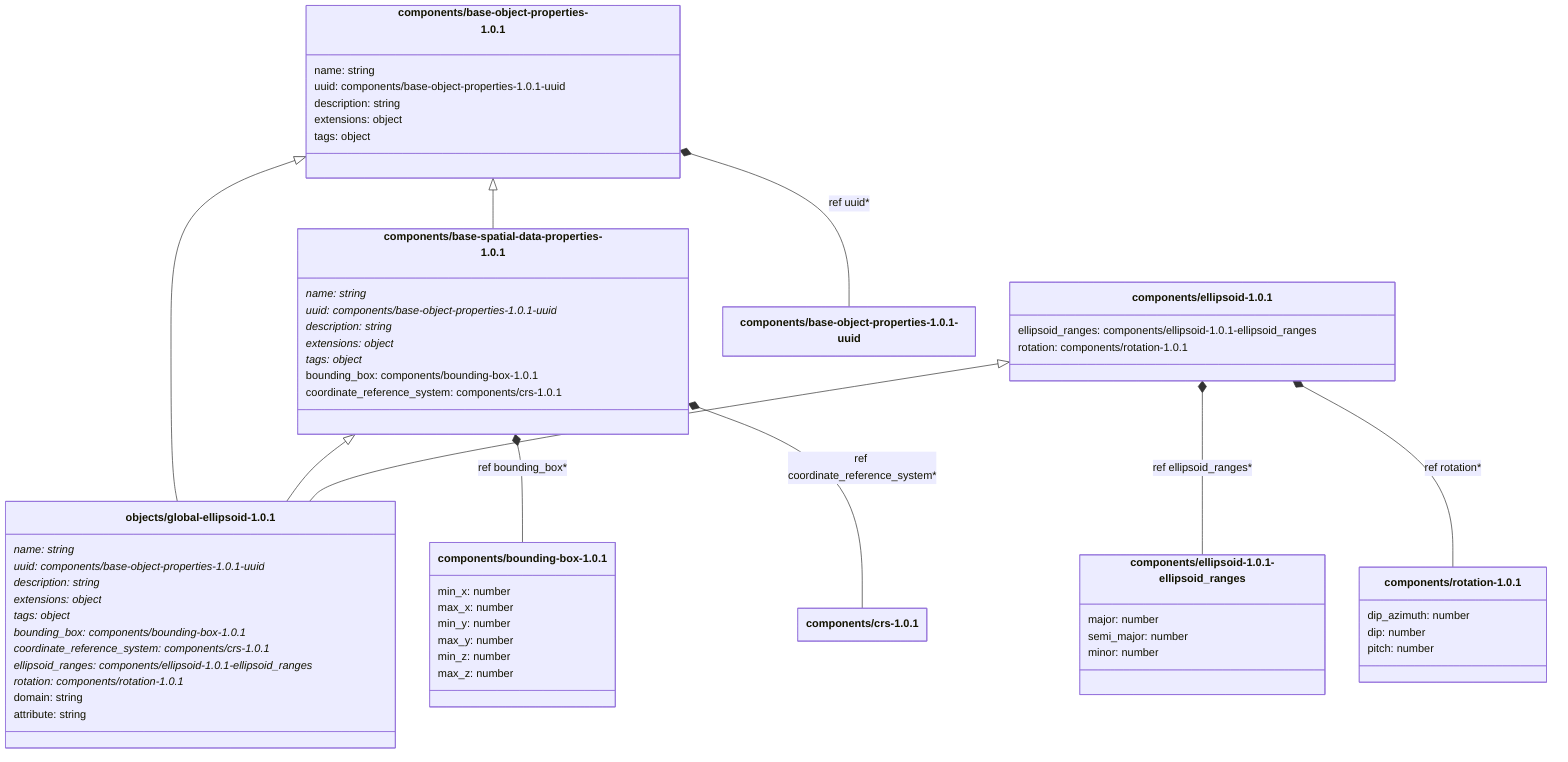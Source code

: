 ---
config:
    class:
        hideEmptyMembersBox: true
---

classDiagram
    class `components/base-object-properties-1.0.1`:::schemaComponent {
        name: string
        uuid: components/base-object-properties-1.0.1-uuid
        description: string
        extensions: object
        tags: object
    }
    class `components/base-spatial-data-properties-1.0.1`:::schemaComponent {
        name: string*
        uuid: components/base-object-properties-1.0.1-uuid*
        description: string*
        extensions: object*
        tags: object*
        bounding_box: components/bounding-box-1.0.1
        coordinate_reference_system: components/crs-1.0.1
    }
    `components/base-object-properties-1.0.1` <|-- `components/base-spatial-data-properties-1.0.1`
    class `components/ellipsoid-1.0.1`:::schemaComponent {
        ellipsoid_ranges: components/ellipsoid-1.0.1-ellipsoid_ranges
        rotation: components/rotation-1.0.1
    }
    class `objects/global-ellipsoid-1.0.1`:::schemaObject {
        name: string*
        uuid: components/base-object-properties-1.0.1-uuid*
        description: string*
        extensions: object*
        tags: object*
        bounding_box: components/bounding-box-1.0.1*
        coordinate_reference_system: components/crs-1.0.1*
        ellipsoid_ranges: components/ellipsoid-1.0.1-ellipsoid_ranges*
        rotation: components/rotation-1.0.1*
        domain: string
        attribute: string
    }
    `components/base-object-properties-1.0.1` <|-- `objects/global-ellipsoid-1.0.1`
    `components/base-spatial-data-properties-1.0.1` <|-- `objects/global-ellipsoid-1.0.1`
    `components/ellipsoid-1.0.1` <|-- `objects/global-ellipsoid-1.0.1`
    `components/base-object-properties-1.0.1` *-- `components/base-object-properties-1.0.1-uuid` : ref uuid*
    `components/base-spatial-data-properties-1.0.1` *-- `components/bounding-box-1.0.1` : ref bounding_box*
    `components/base-spatial-data-properties-1.0.1` *-- `components/crs-1.0.1` : ref coordinate_reference_system*
    `components/ellipsoid-1.0.1` *-- `components/ellipsoid-1.0.1-ellipsoid_ranges` : ref ellipsoid_ranges*
    `components/ellipsoid-1.0.1` *-- `components/rotation-1.0.1` : ref rotation*
    class `components/base-object-properties-1.0.1-uuid`:::schemaImplicit {
    }
    class `components/ellipsoid-1.0.1-ellipsoid_ranges`:::schemaImplicit {
        major: number
        semi_major: number
        minor: number
    }
    class `components/rotation-1.0.1`:::schemaComponent {
        dip_azimuth: number
        dip: number
        pitch: number
    }
    class `components/bounding-box-1.0.1`:::schemaComponent {
        min_x: number
        max_x: number
        min_y: number
        max_y: number
        min_z: number
        max_z: number
    }
    class `components/crs-1.0.1`:::schemaComponent {
    }